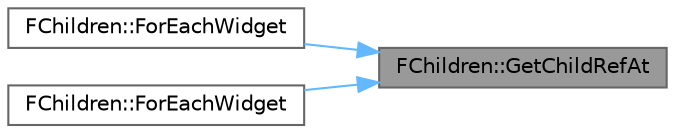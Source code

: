 digraph "FChildren::GetChildRefAt"
{
 // INTERACTIVE_SVG=YES
 // LATEX_PDF_SIZE
  bgcolor="transparent";
  edge [fontname=Helvetica,fontsize=10,labelfontname=Helvetica,labelfontsize=10];
  node [fontname=Helvetica,fontsize=10,shape=box,height=0.2,width=0.4];
  rankdir="RL";
  Node1 [id="Node000001",label="FChildren::GetChildRefAt",height=0.2,width=0.4,color="gray40", fillcolor="grey60", style="filled", fontcolor="black",tooltip=" "];
  Node1 -> Node2 [id="edge1_Node000001_Node000002",dir="back",color="steelblue1",style="solid",tooltip=" "];
  Node2 [id="Node000002",label="FChildren::ForEachWidget",height=0.2,width=0.4,color="grey40", fillcolor="white", style="filled",URL="$d9/d92/classFChildren.html#ad197b8c4fd3d73fd373edee350dc191c",tooltip="Applies the predicate to all the widgets contained by the FChildren."];
  Node1 -> Node3 [id="edge2_Node000001_Node000003",dir="back",color="steelblue1",style="solid",tooltip=" "];
  Node3 [id="Node000003",label="FChildren::ForEachWidget",height=0.2,width=0.4,color="grey40", fillcolor="white", style="filled",URL="$d9/d92/classFChildren.html#adfed4b4c98a7cbc076adbe4c6370cce0",tooltip="Applies the predicate to all the widgets contained by the FChildren."];
}
